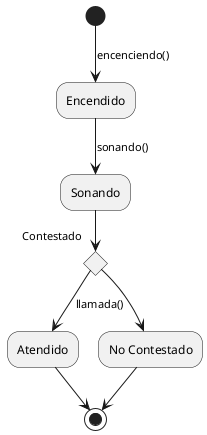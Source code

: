 @startuml EstadoTelefono
(*)--> [encenciendo()] Encendido
--> [sonando()] Sonando
If "Contestado" then
	--> [llamada()] Atendido
	--> (*)
else
-->No Contestado
Endif
--> (*)
@enduml